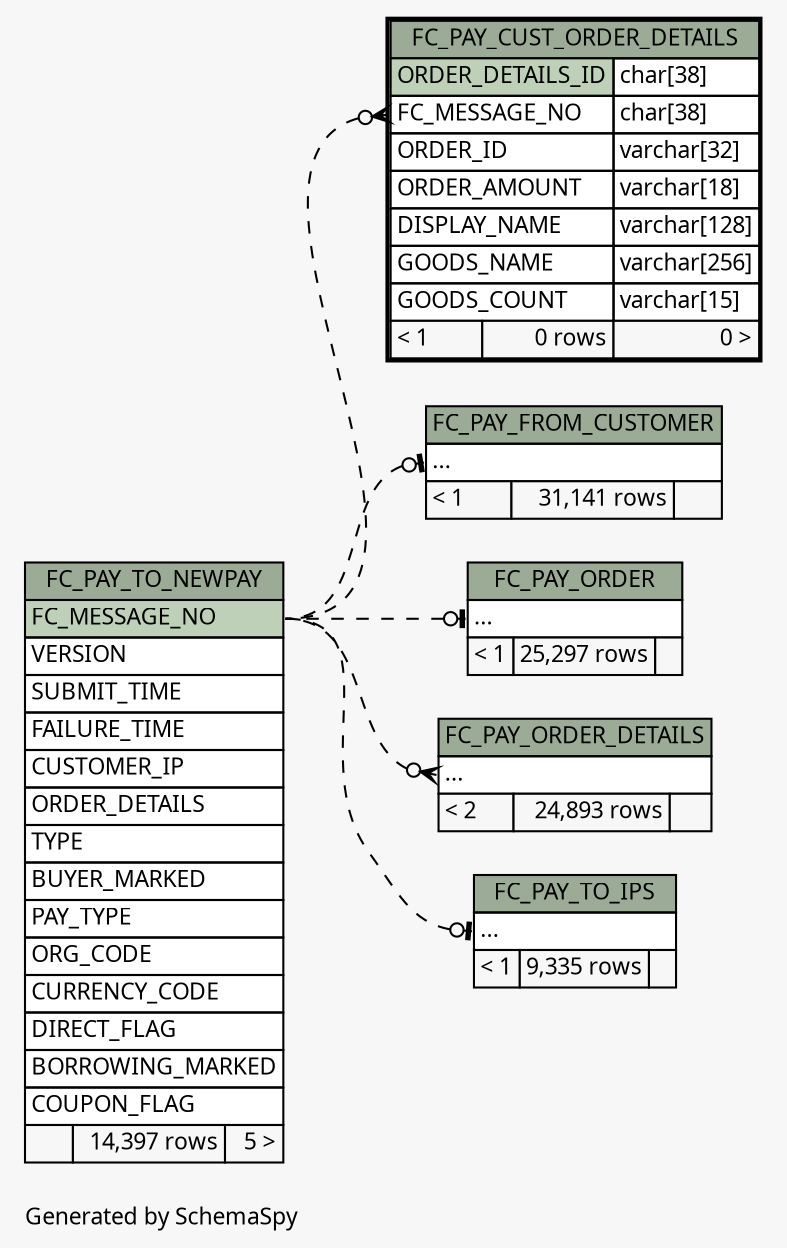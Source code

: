 // dot 2.26.0 on Linux 2.6.32-504.3.3.el6.x86_64
// SchemaSpy rev Unknown
digraph "impliedTwoDegreesRelationshipsDiagram" {
  graph [
    rankdir="RL"
    bgcolor="#f7f7f7"
    label="\nGenerated by SchemaSpy"
    labeljust="l"
    nodesep="0.18"
    ranksep="0.46"
    fontname="Microsoft YaHei"
    fontsize="11"
  ];
  node [
    fontname="Microsoft YaHei"
    fontsize="11"
    shape="plaintext"
  ];
  edge [
    arrowsize="0.8"
  ];
  "FC_PAY_CUST_ORDER_DETAILS":"FC_MESSAGE_NO":w -> "FC_PAY_TO_NEWPAY":"FC_MESSAGE_NO":e [arrowhead=none dir=back arrowtail=crowodot style=dashed];
  "FC_PAY_FROM_CUSTOMER":"elipses":w -> "FC_PAY_TO_NEWPAY":"FC_MESSAGE_NO":e [arrowhead=none dir=back arrowtail=teeodot style=dashed];
  "FC_PAY_ORDER":"elipses":w -> "FC_PAY_TO_NEWPAY":"FC_MESSAGE_NO":e [arrowhead=none dir=back arrowtail=teeodot style=dashed];
  "FC_PAY_ORDER_DETAILS":"elipses":w -> "FC_PAY_TO_NEWPAY":"FC_MESSAGE_NO":e [arrowhead=none dir=back arrowtail=crowodot style=dashed];
  "FC_PAY_TO_IPS":"elipses":w -> "FC_PAY_TO_NEWPAY":"FC_MESSAGE_NO":e [arrowhead=none dir=back arrowtail=teeodot style=dashed];
  "FC_PAY_CUST_ORDER_DETAILS" [
    label=<
    <TABLE BORDER="2" CELLBORDER="1" CELLSPACING="0" BGCOLOR="#ffffff">
      <TR><TD COLSPAN="3" BGCOLOR="#9bab96" ALIGN="CENTER">FC_PAY_CUST_ORDER_DETAILS</TD></TR>
      <TR><TD PORT="ORDER_DETAILS_ID" COLSPAN="2" BGCOLOR="#bed1b8" ALIGN="LEFT">ORDER_DETAILS_ID</TD><TD PORT="ORDER_DETAILS_ID.type" ALIGN="LEFT">char[38]</TD></TR>
      <TR><TD PORT="FC_MESSAGE_NO" COLSPAN="2" ALIGN="LEFT">FC_MESSAGE_NO</TD><TD PORT="FC_MESSAGE_NO.type" ALIGN="LEFT">char[38]</TD></TR>
      <TR><TD PORT="ORDER_ID" COLSPAN="2" ALIGN="LEFT">ORDER_ID</TD><TD PORT="ORDER_ID.type" ALIGN="LEFT">varchar[32]</TD></TR>
      <TR><TD PORT="ORDER_AMOUNT" COLSPAN="2" ALIGN="LEFT">ORDER_AMOUNT</TD><TD PORT="ORDER_AMOUNT.type" ALIGN="LEFT">varchar[18]</TD></TR>
      <TR><TD PORT="DISPLAY_NAME" COLSPAN="2" ALIGN="LEFT">DISPLAY_NAME</TD><TD PORT="DISPLAY_NAME.type" ALIGN="LEFT">varchar[128]</TD></TR>
      <TR><TD PORT="GOODS_NAME" COLSPAN="2" ALIGN="LEFT">GOODS_NAME</TD><TD PORT="GOODS_NAME.type" ALIGN="LEFT">varchar[256]</TD></TR>
      <TR><TD PORT="GOODS_COUNT" COLSPAN="2" ALIGN="LEFT">GOODS_COUNT</TD><TD PORT="GOODS_COUNT.type" ALIGN="LEFT">varchar[15]</TD></TR>
      <TR><TD ALIGN="LEFT" BGCOLOR="#f7f7f7">&lt; 1</TD><TD ALIGN="RIGHT" BGCOLOR="#f7f7f7">0 rows</TD><TD ALIGN="RIGHT" BGCOLOR="#f7f7f7">0 &gt;</TD></TR>
    </TABLE>>
    URL="FC_PAY_CUST_ORDER_DETAILS.html"
    tooltip="FC_PAY_CUST_ORDER_DETAILS"
  ];
  "FC_PAY_FROM_CUSTOMER" [
    label=<
    <TABLE BORDER="0" CELLBORDER="1" CELLSPACING="0" BGCOLOR="#ffffff">
      <TR><TD COLSPAN="3" BGCOLOR="#9bab96" ALIGN="CENTER">FC_PAY_FROM_CUSTOMER</TD></TR>
      <TR><TD PORT="elipses" COLSPAN="3" ALIGN="LEFT">...</TD></TR>
      <TR><TD ALIGN="LEFT" BGCOLOR="#f7f7f7">&lt; 1</TD><TD ALIGN="RIGHT" BGCOLOR="#f7f7f7">31,141 rows</TD><TD ALIGN="RIGHT" BGCOLOR="#f7f7f7">  </TD></TR>
    </TABLE>>
    URL="FC_PAY_FROM_CUSTOMER.html"
    tooltip="FC_PAY_FROM_CUSTOMER"
  ];
  "FC_PAY_ORDER" [
    label=<
    <TABLE BORDER="0" CELLBORDER="1" CELLSPACING="0" BGCOLOR="#ffffff">
      <TR><TD COLSPAN="3" BGCOLOR="#9bab96" ALIGN="CENTER">FC_PAY_ORDER</TD></TR>
      <TR><TD PORT="elipses" COLSPAN="3" ALIGN="LEFT">...</TD></TR>
      <TR><TD ALIGN="LEFT" BGCOLOR="#f7f7f7">&lt; 1</TD><TD ALIGN="RIGHT" BGCOLOR="#f7f7f7">25,297 rows</TD><TD ALIGN="RIGHT" BGCOLOR="#f7f7f7">  </TD></TR>
    </TABLE>>
    URL="FC_PAY_ORDER.html"
    tooltip="FC_PAY_ORDER"
  ];
  "FC_PAY_ORDER_DETAILS" [
    label=<
    <TABLE BORDER="0" CELLBORDER="1" CELLSPACING="0" BGCOLOR="#ffffff">
      <TR><TD COLSPAN="3" BGCOLOR="#9bab96" ALIGN="CENTER">FC_PAY_ORDER_DETAILS</TD></TR>
      <TR><TD PORT="elipses" COLSPAN="3" ALIGN="LEFT">...</TD></TR>
      <TR><TD ALIGN="LEFT" BGCOLOR="#f7f7f7">&lt; 2</TD><TD ALIGN="RIGHT" BGCOLOR="#f7f7f7">24,893 rows</TD><TD ALIGN="RIGHT" BGCOLOR="#f7f7f7">  </TD></TR>
    </TABLE>>
    URL="FC_PAY_ORDER_DETAILS.html"
    tooltip="FC_PAY_ORDER_DETAILS"
  ];
  "FC_PAY_TO_IPS" [
    label=<
    <TABLE BORDER="0" CELLBORDER="1" CELLSPACING="0" BGCOLOR="#ffffff">
      <TR><TD COLSPAN="3" BGCOLOR="#9bab96" ALIGN="CENTER">FC_PAY_TO_IPS</TD></TR>
      <TR><TD PORT="elipses" COLSPAN="3" ALIGN="LEFT">...</TD></TR>
      <TR><TD ALIGN="LEFT" BGCOLOR="#f7f7f7">&lt; 1</TD><TD ALIGN="RIGHT" BGCOLOR="#f7f7f7">9,335 rows</TD><TD ALIGN="RIGHT" BGCOLOR="#f7f7f7">  </TD></TR>
    </TABLE>>
    URL="FC_PAY_TO_IPS.html"
    tooltip="FC_PAY_TO_IPS"
  ];
  "FC_PAY_TO_NEWPAY" [
    label=<
    <TABLE BORDER="0" CELLBORDER="1" CELLSPACING="0" BGCOLOR="#ffffff">
      <TR><TD COLSPAN="3" BGCOLOR="#9bab96" ALIGN="CENTER">FC_PAY_TO_NEWPAY</TD></TR>
      <TR><TD PORT="FC_MESSAGE_NO" COLSPAN="3" BGCOLOR="#bed1b8" ALIGN="LEFT">FC_MESSAGE_NO</TD></TR>
      <TR><TD PORT="VERSION" COLSPAN="3" ALIGN="LEFT">VERSION</TD></TR>
      <TR><TD PORT="SUBMIT_TIME" COLSPAN="3" ALIGN="LEFT">SUBMIT_TIME</TD></TR>
      <TR><TD PORT="FAILURE_TIME" COLSPAN="3" ALIGN="LEFT">FAILURE_TIME</TD></TR>
      <TR><TD PORT="CUSTOMER_IP" COLSPAN="3" ALIGN="LEFT">CUSTOMER_IP</TD></TR>
      <TR><TD PORT="ORDER_DETAILS" COLSPAN="3" ALIGN="LEFT">ORDER_DETAILS</TD></TR>
      <TR><TD PORT="TYPE" COLSPAN="3" ALIGN="LEFT">TYPE</TD></TR>
      <TR><TD PORT="BUYER_MARKED" COLSPAN="3" ALIGN="LEFT">BUYER_MARKED</TD></TR>
      <TR><TD PORT="PAY_TYPE" COLSPAN="3" ALIGN="LEFT">PAY_TYPE</TD></TR>
      <TR><TD PORT="ORG_CODE" COLSPAN="3" ALIGN="LEFT">ORG_CODE</TD></TR>
      <TR><TD PORT="CURRENCY_CODE" COLSPAN="3" ALIGN="LEFT">CURRENCY_CODE</TD></TR>
      <TR><TD PORT="DIRECT_FLAG" COLSPAN="3" ALIGN="LEFT">DIRECT_FLAG</TD></TR>
      <TR><TD PORT="BORROWING_MARKED" COLSPAN="3" ALIGN="LEFT">BORROWING_MARKED</TD></TR>
      <TR><TD PORT="COUPON_FLAG" COLSPAN="3" ALIGN="LEFT">COUPON_FLAG</TD></TR>
      <TR><TD ALIGN="LEFT" BGCOLOR="#f7f7f7">  </TD><TD ALIGN="RIGHT" BGCOLOR="#f7f7f7">14,397 rows</TD><TD ALIGN="RIGHT" BGCOLOR="#f7f7f7">5 &gt;</TD></TR>
    </TABLE>>
    URL="FC_PAY_TO_NEWPAY.html"
    tooltip="FC_PAY_TO_NEWPAY"
  ];
}
